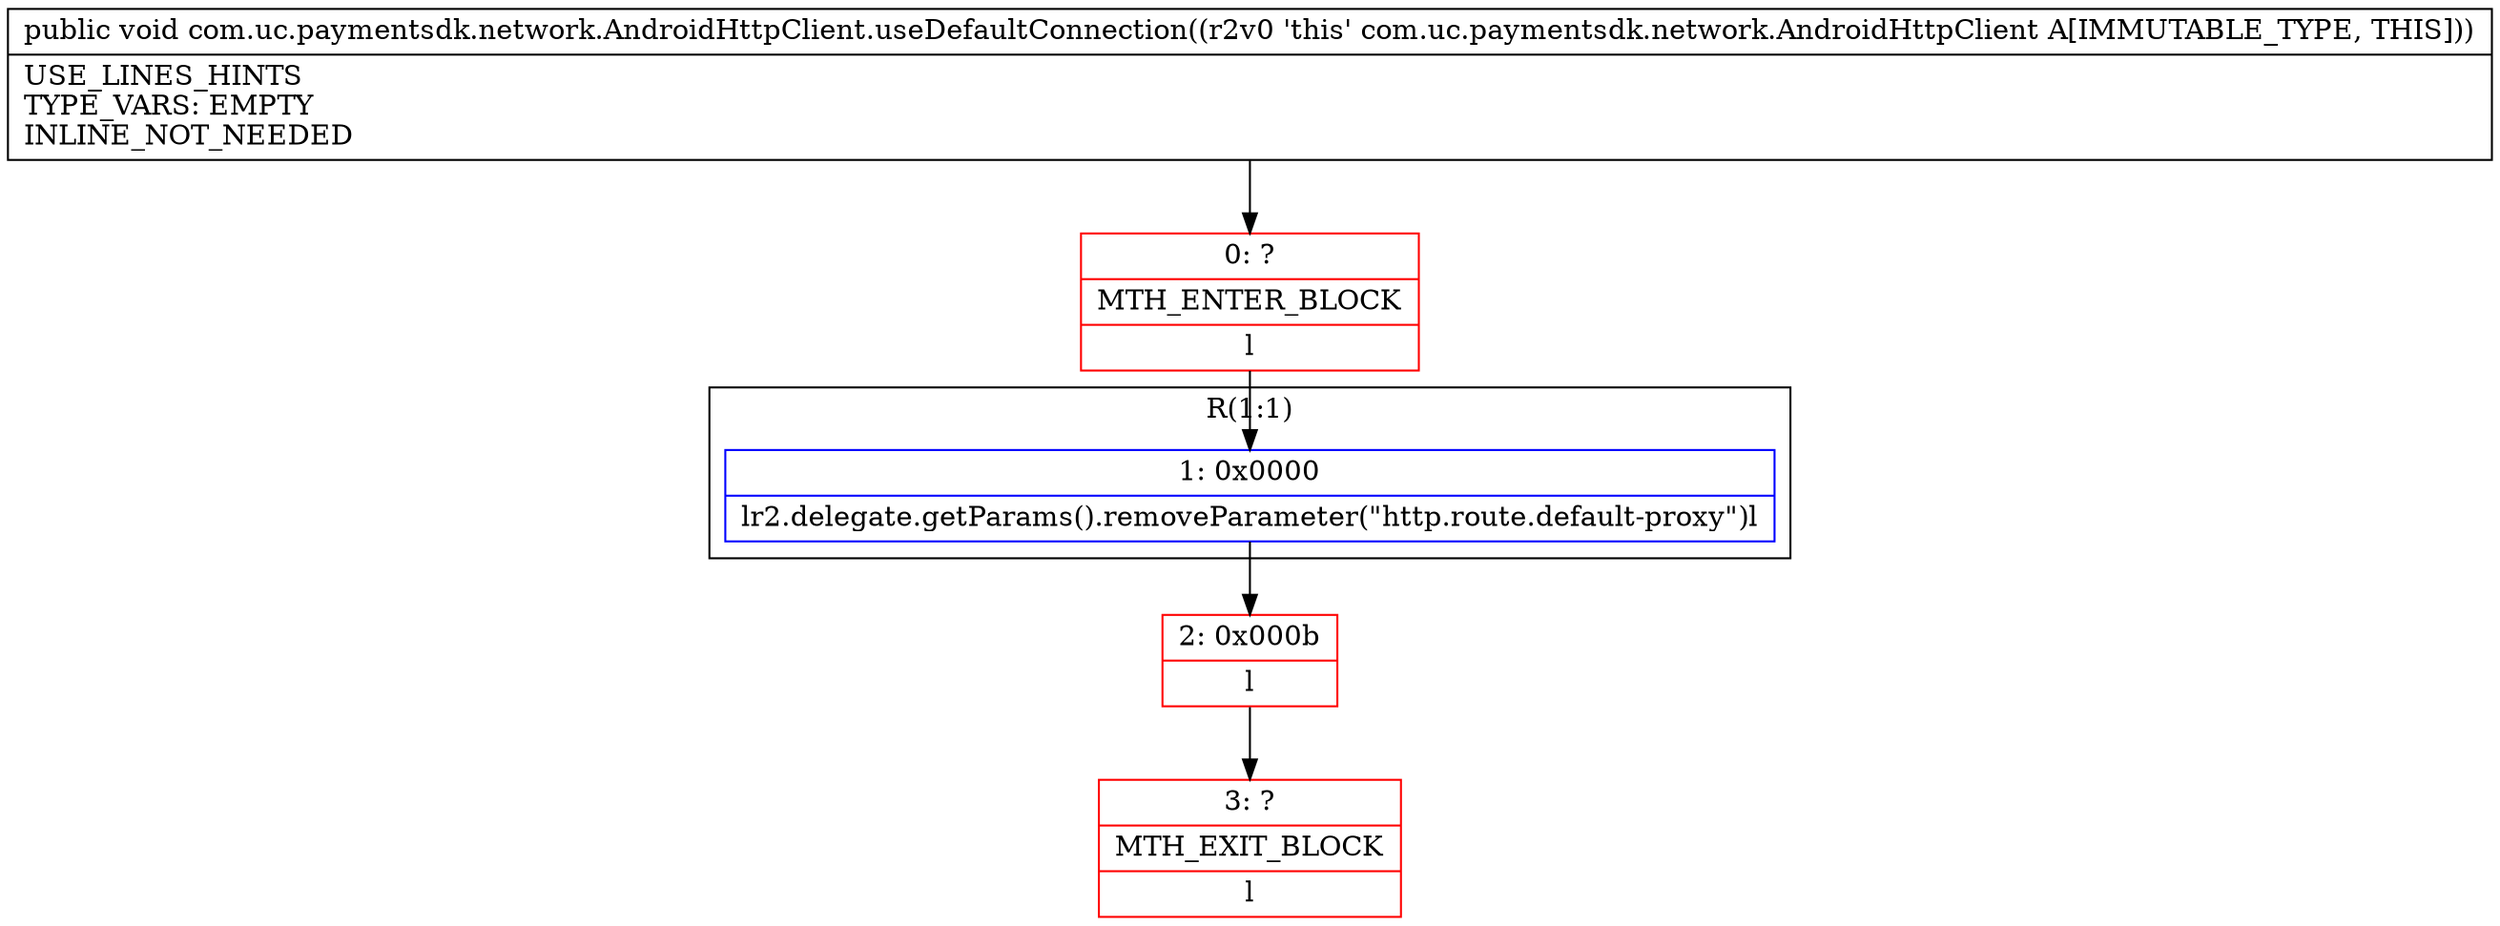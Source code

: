 digraph "CFG forcom.uc.paymentsdk.network.AndroidHttpClient.useDefaultConnection()V" {
subgraph cluster_Region_302205086 {
label = "R(1:1)";
node [shape=record,color=blue];
Node_1 [shape=record,label="{1\:\ 0x0000|lr2.delegate.getParams().removeParameter(\"http.route.default\-proxy\")l}"];
}
Node_0 [shape=record,color=red,label="{0\:\ ?|MTH_ENTER_BLOCK\l|l}"];
Node_2 [shape=record,color=red,label="{2\:\ 0x000b|l}"];
Node_3 [shape=record,color=red,label="{3\:\ ?|MTH_EXIT_BLOCK\l|l}"];
MethodNode[shape=record,label="{public void com.uc.paymentsdk.network.AndroidHttpClient.useDefaultConnection((r2v0 'this' com.uc.paymentsdk.network.AndroidHttpClient A[IMMUTABLE_TYPE, THIS]))  | USE_LINES_HINTS\lTYPE_VARS: EMPTY\lINLINE_NOT_NEEDED\l}"];
MethodNode -> Node_0;
Node_1 -> Node_2;
Node_0 -> Node_1;
Node_2 -> Node_3;
}

